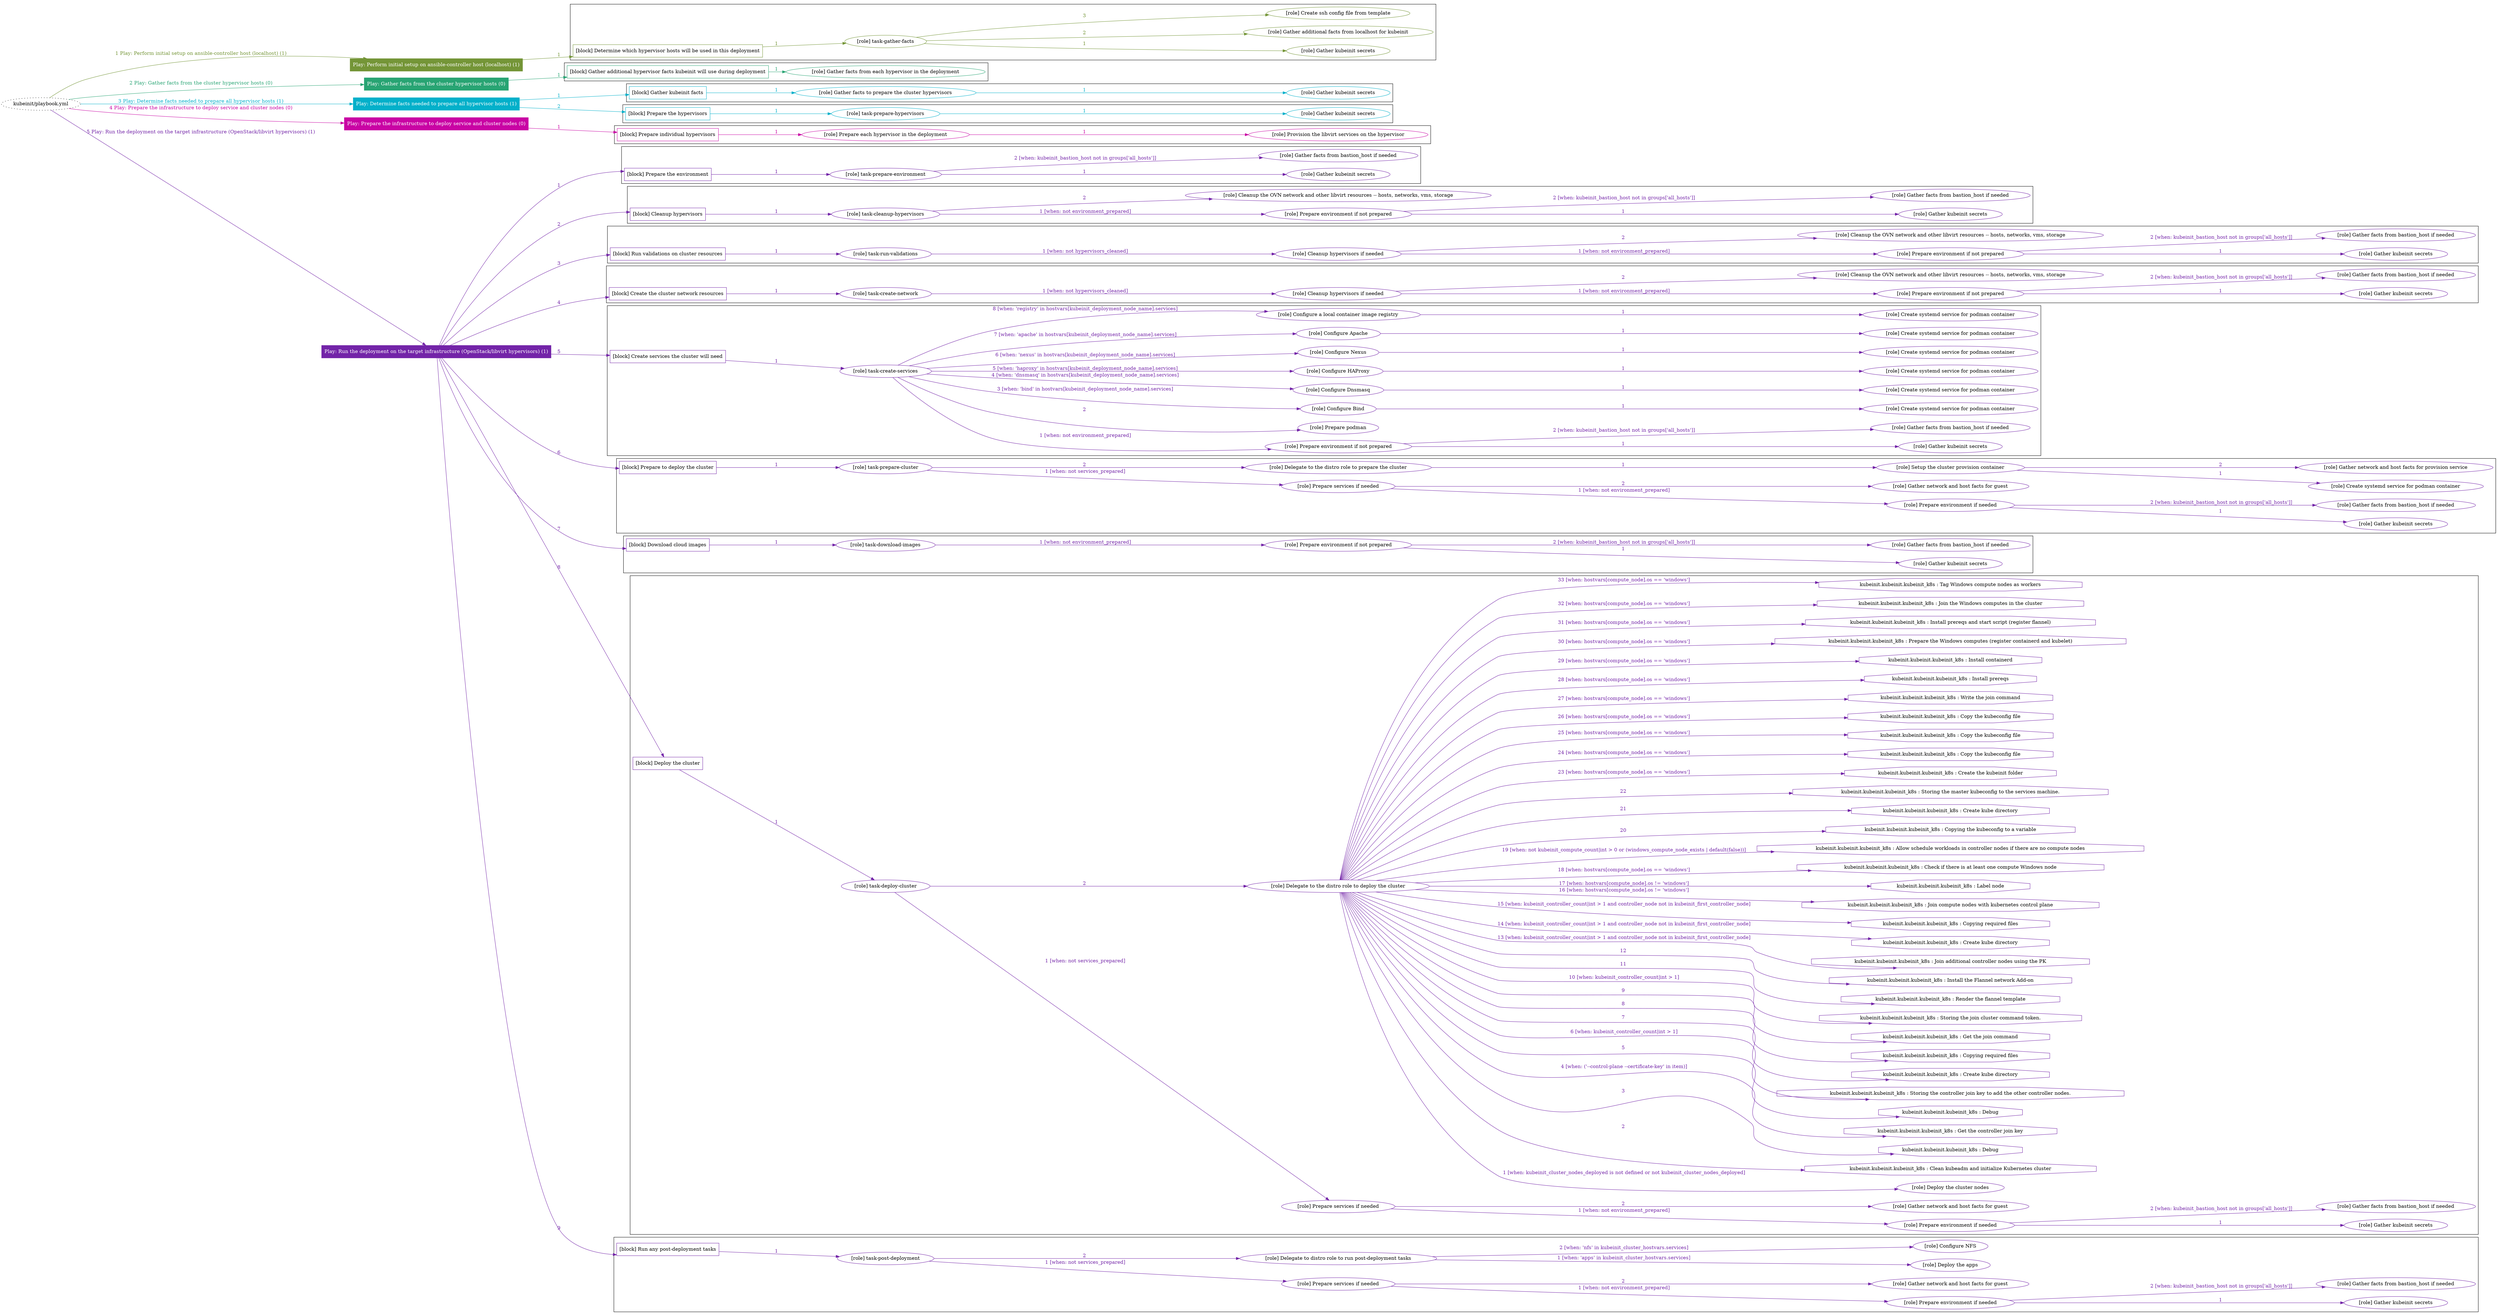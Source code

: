digraph {
	graph [concentrate=true ordering=in rankdir=LR ratio=fill]
	edge [esep=5 sep=10]
	"kubeinit/playbook.yml" [URL="/home/runner/work/kubeinit/kubeinit/kubeinit/playbook.yml" id=playbook_b5ae6a6b style=dotted]
	"kubeinit/playbook.yml" -> play_33199dc4 [label="1 Play: Perform initial setup on ansible-controller host (localhost) (1)" color="#749537" fontcolor="#749537" id=edge_play_33199dc4 labeltooltip="1 Play: Perform initial setup on ansible-controller host (localhost) (1)" tooltip="1 Play: Perform initial setup on ansible-controller host (localhost) (1)"]
	subgraph "Play: Perform initial setup on ansible-controller host (localhost) (1)" {
		play_33199dc4 [label="Play: Perform initial setup on ansible-controller host (localhost) (1)" URL="/home/runner/work/kubeinit/kubeinit/kubeinit/playbook.yml" color="#749537" fontcolor="#ffffff" id=play_33199dc4 shape=box style=filled tooltip=localhost]
		play_33199dc4 -> block_c2a6bbfd [label=1 color="#749537" fontcolor="#749537" id=edge_block_c2a6bbfd labeltooltip=1 tooltip=1]
		subgraph cluster_block_c2a6bbfd {
			block_c2a6bbfd [label="[block] Determine which hypervisor hosts will be used in this deployment" URL="/home/runner/work/kubeinit/kubeinit/kubeinit/playbook.yml" color="#749537" id=block_c2a6bbfd labeltooltip="Determine which hypervisor hosts will be used in this deployment" shape=box tooltip="Determine which hypervisor hosts will be used in this deployment"]
			block_c2a6bbfd -> role_a1fc0264 [label="1 " color="#749537" fontcolor="#749537" id=edge_role_a1fc0264 labeltooltip="1 " tooltip="1 "]
			subgraph "task-gather-facts" {
				role_a1fc0264 [label="[role] task-gather-facts" URL="/home/runner/work/kubeinit/kubeinit/kubeinit/playbook.yml" color="#749537" id=role_a1fc0264 tooltip="task-gather-facts"]
				role_a1fc0264 -> role_e0560841 [label="1 " color="#749537" fontcolor="#749537" id=edge_role_e0560841 labeltooltip="1 " tooltip="1 "]
				subgraph "Gather kubeinit secrets" {
					role_e0560841 [label="[role] Gather kubeinit secrets" URL="/home/runner/.ansible/collections/ansible_collections/kubeinit/kubeinit/roles/kubeinit_prepare/tasks/build_hypervisors_group.yml" color="#749537" id=role_e0560841 tooltip="Gather kubeinit secrets"]
				}
				role_a1fc0264 -> role_d45942b8 [label="2 " color="#749537" fontcolor="#749537" id=edge_role_d45942b8 labeltooltip="2 " tooltip="2 "]
				subgraph "Gather additional facts from localhost for kubeinit" {
					role_d45942b8 [label="[role] Gather additional facts from localhost for kubeinit" URL="/home/runner/.ansible/collections/ansible_collections/kubeinit/kubeinit/roles/kubeinit_prepare/tasks/build_hypervisors_group.yml" color="#749537" id=role_d45942b8 tooltip="Gather additional facts from localhost for kubeinit"]
				}
				role_a1fc0264 -> role_a25843b9 [label="3 " color="#749537" fontcolor="#749537" id=edge_role_a25843b9 labeltooltip="3 " tooltip="3 "]
				subgraph "Create ssh config file from template" {
					role_a25843b9 [label="[role] Create ssh config file from template" URL="/home/runner/.ansible/collections/ansible_collections/kubeinit/kubeinit/roles/kubeinit_prepare/tasks/build_hypervisors_group.yml" color="#749537" id=role_a25843b9 tooltip="Create ssh config file from template"]
				}
			}
		}
	}
	"kubeinit/playbook.yml" -> play_f1c4a046 [label="2 Play: Gather facts from the cluster hypervisor hosts (0)" color="#28a473" fontcolor="#28a473" id=edge_play_f1c4a046 labeltooltip="2 Play: Gather facts from the cluster hypervisor hosts (0)" tooltip="2 Play: Gather facts from the cluster hypervisor hosts (0)"]
	subgraph "Play: Gather facts from the cluster hypervisor hosts (0)" {
		play_f1c4a046 [label="Play: Gather facts from the cluster hypervisor hosts (0)" URL="/home/runner/work/kubeinit/kubeinit/kubeinit/playbook.yml" color="#28a473" fontcolor="#ffffff" id=play_f1c4a046 shape=box style=filled tooltip="Play: Gather facts from the cluster hypervisor hosts (0)"]
		play_f1c4a046 -> block_025be914 [label=1 color="#28a473" fontcolor="#28a473" id=edge_block_025be914 labeltooltip=1 tooltip=1]
		subgraph cluster_block_025be914 {
			block_025be914 [label="[block] Gather additional hypervisor facts kubeinit will use during deployment" URL="/home/runner/work/kubeinit/kubeinit/kubeinit/playbook.yml" color="#28a473" id=block_025be914 labeltooltip="Gather additional hypervisor facts kubeinit will use during deployment" shape=box tooltip="Gather additional hypervisor facts kubeinit will use during deployment"]
			block_025be914 -> role_09199917 [label="1 " color="#28a473" fontcolor="#28a473" id=edge_role_09199917 labeltooltip="1 " tooltip="1 "]
			subgraph "Gather facts from each hypervisor in the deployment" {
				role_09199917 [label="[role] Gather facts from each hypervisor in the deployment" URL="/home/runner/work/kubeinit/kubeinit/kubeinit/playbook.yml" color="#28a473" id=role_09199917 tooltip="Gather facts from each hypervisor in the deployment"]
			}
		}
	}
	"kubeinit/playbook.yml" -> play_1c4ce2b4 [label="3 Play: Determine facts needed to prepare all hypervisor hosts (1)" color="#02b0ca" fontcolor="#02b0ca" id=edge_play_1c4ce2b4 labeltooltip="3 Play: Determine facts needed to prepare all hypervisor hosts (1)" tooltip="3 Play: Determine facts needed to prepare all hypervisor hosts (1)"]
	subgraph "Play: Determine facts needed to prepare all hypervisor hosts (1)" {
		play_1c4ce2b4 [label="Play: Determine facts needed to prepare all hypervisor hosts (1)" URL="/home/runner/work/kubeinit/kubeinit/kubeinit/playbook.yml" color="#02b0ca" fontcolor="#ffffff" id=play_1c4ce2b4 shape=box style=filled tooltip=localhost]
		play_1c4ce2b4 -> block_d213bce9 [label=1 color="#02b0ca" fontcolor="#02b0ca" id=edge_block_d213bce9 labeltooltip=1 tooltip=1]
		subgraph cluster_block_d213bce9 {
			block_d213bce9 [label="[block] Gather kubeinit facts" URL="/home/runner/work/kubeinit/kubeinit/kubeinit/playbook.yml" color="#02b0ca" id=block_d213bce9 labeltooltip="Gather kubeinit facts" shape=box tooltip="Gather kubeinit facts"]
			block_d213bce9 -> role_d761a308 [label="1 " color="#02b0ca" fontcolor="#02b0ca" id=edge_role_d761a308 labeltooltip="1 " tooltip="1 "]
			subgraph "Gather facts to prepare the cluster hypervisors" {
				role_d761a308 [label="[role] Gather facts to prepare the cluster hypervisors" URL="/home/runner/work/kubeinit/kubeinit/kubeinit/playbook.yml" color="#02b0ca" id=role_d761a308 tooltip="Gather facts to prepare the cluster hypervisors"]
				role_d761a308 -> role_357d3e3b [label="1 " color="#02b0ca" fontcolor="#02b0ca" id=edge_role_357d3e3b labeltooltip="1 " tooltip="1 "]
				subgraph "Gather kubeinit secrets" {
					role_357d3e3b [label="[role] Gather kubeinit secrets" URL="/home/runner/.ansible/collections/ansible_collections/kubeinit/kubeinit/roles/kubeinit_prepare/tasks/gather_kubeinit_facts.yml" color="#02b0ca" id=role_357d3e3b tooltip="Gather kubeinit secrets"]
				}
			}
		}
		play_1c4ce2b4 -> block_618a98f9 [label=2 color="#02b0ca" fontcolor="#02b0ca" id=edge_block_618a98f9 labeltooltip=2 tooltip=2]
		subgraph cluster_block_618a98f9 {
			block_618a98f9 [label="[block] Prepare the hypervisors" URL="/home/runner/work/kubeinit/kubeinit/kubeinit/playbook.yml" color="#02b0ca" id=block_618a98f9 labeltooltip="Prepare the hypervisors" shape=box tooltip="Prepare the hypervisors"]
			block_618a98f9 -> role_34ba22b9 [label="1 " color="#02b0ca" fontcolor="#02b0ca" id=edge_role_34ba22b9 labeltooltip="1 " tooltip="1 "]
			subgraph "task-prepare-hypervisors" {
				role_34ba22b9 [label="[role] task-prepare-hypervisors" URL="/home/runner/work/kubeinit/kubeinit/kubeinit/playbook.yml" color="#02b0ca" id=role_34ba22b9 tooltip="task-prepare-hypervisors"]
				role_34ba22b9 -> role_1e5ab7b4 [label="1 " color="#02b0ca" fontcolor="#02b0ca" id=edge_role_1e5ab7b4 labeltooltip="1 " tooltip="1 "]
				subgraph "Gather kubeinit secrets" {
					role_1e5ab7b4 [label="[role] Gather kubeinit secrets" URL="/home/runner/.ansible/collections/ansible_collections/kubeinit/kubeinit/roles/kubeinit_prepare/tasks/gather_kubeinit_facts.yml" color="#02b0ca" id=role_1e5ab7b4 tooltip="Gather kubeinit secrets"]
				}
			}
		}
	}
	"kubeinit/playbook.yml" -> play_2cd73b38 [label="4 Play: Prepare the infrastructure to deploy service and cluster nodes (0)" color="#c903a4" fontcolor="#c903a4" id=edge_play_2cd73b38 labeltooltip="4 Play: Prepare the infrastructure to deploy service and cluster nodes (0)" tooltip="4 Play: Prepare the infrastructure to deploy service and cluster nodes (0)"]
	subgraph "Play: Prepare the infrastructure to deploy service and cluster nodes (0)" {
		play_2cd73b38 [label="Play: Prepare the infrastructure to deploy service and cluster nodes (0)" URL="/home/runner/work/kubeinit/kubeinit/kubeinit/playbook.yml" color="#c903a4" fontcolor="#ffffff" id=play_2cd73b38 shape=box style=filled tooltip="Play: Prepare the infrastructure to deploy service and cluster nodes (0)"]
		play_2cd73b38 -> block_68fbcb59 [label=1 color="#c903a4" fontcolor="#c903a4" id=edge_block_68fbcb59 labeltooltip=1 tooltip=1]
		subgraph cluster_block_68fbcb59 {
			block_68fbcb59 [label="[block] Prepare individual hypervisors" URL="/home/runner/work/kubeinit/kubeinit/kubeinit/playbook.yml" color="#c903a4" id=block_68fbcb59 labeltooltip="Prepare individual hypervisors" shape=box tooltip="Prepare individual hypervisors"]
			block_68fbcb59 -> role_4751055a [label="1 " color="#c903a4" fontcolor="#c903a4" id=edge_role_4751055a labeltooltip="1 " tooltip="1 "]
			subgraph "Prepare each hypervisor in the deployment" {
				role_4751055a [label="[role] Prepare each hypervisor in the deployment" URL="/home/runner/work/kubeinit/kubeinit/kubeinit/playbook.yml" color="#c903a4" id=role_4751055a tooltip="Prepare each hypervisor in the deployment"]
				role_4751055a -> role_a0e8fd11 [label="1 " color="#c903a4" fontcolor="#c903a4" id=edge_role_a0e8fd11 labeltooltip="1 " tooltip="1 "]
				subgraph "Provision the libvirt services on the hypervisor" {
					role_a0e8fd11 [label="[role] Provision the libvirt services on the hypervisor" URL="/home/runner/.ansible/collections/ansible_collections/kubeinit/kubeinit/roles/kubeinit_prepare/tasks/prepare_hypervisor.yml" color="#c903a4" id=role_a0e8fd11 tooltip="Provision the libvirt services on the hypervisor"]
				}
			}
		}
	}
	"kubeinit/playbook.yml" -> play_2f5069d9 [label="5 Play: Run the deployment on the target infrastructure (OpenStack/libvirt hypervisors) (1)" color="#7324a8" fontcolor="#7324a8" id=edge_play_2f5069d9 labeltooltip="5 Play: Run the deployment on the target infrastructure (OpenStack/libvirt hypervisors) (1)" tooltip="5 Play: Run the deployment on the target infrastructure (OpenStack/libvirt hypervisors) (1)"]
	subgraph "Play: Run the deployment on the target infrastructure (OpenStack/libvirt hypervisors) (1)" {
		play_2f5069d9 [label="Play: Run the deployment on the target infrastructure (OpenStack/libvirt hypervisors) (1)" URL="/home/runner/work/kubeinit/kubeinit/kubeinit/playbook.yml" color="#7324a8" fontcolor="#ffffff" id=play_2f5069d9 shape=box style=filled tooltip=localhost]
		play_2f5069d9 -> block_418a4c47 [label=1 color="#7324a8" fontcolor="#7324a8" id=edge_block_418a4c47 labeltooltip=1 tooltip=1]
		subgraph cluster_block_418a4c47 {
			block_418a4c47 [label="[block] Prepare the environment" URL="/home/runner/work/kubeinit/kubeinit/kubeinit/playbook.yml" color="#7324a8" id=block_418a4c47 labeltooltip="Prepare the environment" shape=box tooltip="Prepare the environment"]
			block_418a4c47 -> role_6c0335f1 [label="1 " color="#7324a8" fontcolor="#7324a8" id=edge_role_6c0335f1 labeltooltip="1 " tooltip="1 "]
			subgraph "task-prepare-environment" {
				role_6c0335f1 [label="[role] task-prepare-environment" URL="/home/runner/work/kubeinit/kubeinit/kubeinit/playbook.yml" color="#7324a8" id=role_6c0335f1 tooltip="task-prepare-environment"]
				role_6c0335f1 -> role_7486c82a [label="1 " color="#7324a8" fontcolor="#7324a8" id=edge_role_7486c82a labeltooltip="1 " tooltip="1 "]
				subgraph "Gather kubeinit secrets" {
					role_7486c82a [label="[role] Gather kubeinit secrets" URL="/home/runner/.ansible/collections/ansible_collections/kubeinit/kubeinit/roles/kubeinit_prepare/tasks/gather_kubeinit_facts.yml" color="#7324a8" id=role_7486c82a tooltip="Gather kubeinit secrets"]
				}
				role_6c0335f1 -> role_73198c5d [label="2 [when: kubeinit_bastion_host not in groups['all_hosts']]" color="#7324a8" fontcolor="#7324a8" id=edge_role_73198c5d labeltooltip="2 [when: kubeinit_bastion_host not in groups['all_hosts']]" tooltip="2 [when: kubeinit_bastion_host not in groups['all_hosts']]"]
				subgraph "Gather facts from bastion_host if needed" {
					role_73198c5d [label="[role] Gather facts from bastion_host if needed" URL="/home/runner/.ansible/collections/ansible_collections/kubeinit/kubeinit/roles/kubeinit_prepare/tasks/main.yml" color="#7324a8" id=role_73198c5d tooltip="Gather facts from bastion_host if needed"]
				}
			}
		}
		play_2f5069d9 -> block_d0732630 [label=2 color="#7324a8" fontcolor="#7324a8" id=edge_block_d0732630 labeltooltip=2 tooltip=2]
		subgraph cluster_block_d0732630 {
			block_d0732630 [label="[block] Cleanup hypervisors" URL="/home/runner/work/kubeinit/kubeinit/kubeinit/playbook.yml" color="#7324a8" id=block_d0732630 labeltooltip="Cleanup hypervisors" shape=box tooltip="Cleanup hypervisors"]
			block_d0732630 -> role_9d868fd1 [label="1 " color="#7324a8" fontcolor="#7324a8" id=edge_role_9d868fd1 labeltooltip="1 " tooltip="1 "]
			subgraph "task-cleanup-hypervisors" {
				role_9d868fd1 [label="[role] task-cleanup-hypervisors" URL="/home/runner/work/kubeinit/kubeinit/kubeinit/playbook.yml" color="#7324a8" id=role_9d868fd1 tooltip="task-cleanup-hypervisors"]
				role_9d868fd1 -> role_6b94e3d2 [label="1 [when: not environment_prepared]" color="#7324a8" fontcolor="#7324a8" id=edge_role_6b94e3d2 labeltooltip="1 [when: not environment_prepared]" tooltip="1 [when: not environment_prepared]"]
				subgraph "Prepare environment if not prepared" {
					role_6b94e3d2 [label="[role] Prepare environment if not prepared" URL="/home/runner/.ansible/collections/ansible_collections/kubeinit/kubeinit/roles/kubeinit_libvirt/tasks/cleanup_hypervisors.yml" color="#7324a8" id=role_6b94e3d2 tooltip="Prepare environment if not prepared"]
					role_6b94e3d2 -> role_cc1fcff8 [label="1 " color="#7324a8" fontcolor="#7324a8" id=edge_role_cc1fcff8 labeltooltip="1 " tooltip="1 "]
					subgraph "Gather kubeinit secrets" {
						role_cc1fcff8 [label="[role] Gather kubeinit secrets" URL="/home/runner/.ansible/collections/ansible_collections/kubeinit/kubeinit/roles/kubeinit_prepare/tasks/gather_kubeinit_facts.yml" color="#7324a8" id=role_cc1fcff8 tooltip="Gather kubeinit secrets"]
					}
					role_6b94e3d2 -> role_1128d28f [label="2 [when: kubeinit_bastion_host not in groups['all_hosts']]" color="#7324a8" fontcolor="#7324a8" id=edge_role_1128d28f labeltooltip="2 [when: kubeinit_bastion_host not in groups['all_hosts']]" tooltip="2 [when: kubeinit_bastion_host not in groups['all_hosts']]"]
					subgraph "Gather facts from bastion_host if needed" {
						role_1128d28f [label="[role] Gather facts from bastion_host if needed" URL="/home/runner/.ansible/collections/ansible_collections/kubeinit/kubeinit/roles/kubeinit_prepare/tasks/main.yml" color="#7324a8" id=role_1128d28f tooltip="Gather facts from bastion_host if needed"]
					}
				}
				role_9d868fd1 -> role_d095b71a [label="2 " color="#7324a8" fontcolor="#7324a8" id=edge_role_d095b71a labeltooltip="2 " tooltip="2 "]
				subgraph "Cleanup the OVN network and other libvirt resources -- hosts, networks, vms, storage" {
					role_d095b71a [label="[role] Cleanup the OVN network and other libvirt resources -- hosts, networks, vms, storage" URL="/home/runner/.ansible/collections/ansible_collections/kubeinit/kubeinit/roles/kubeinit_libvirt/tasks/cleanup_hypervisors.yml" color="#7324a8" id=role_d095b71a tooltip="Cleanup the OVN network and other libvirt resources -- hosts, networks, vms, storage"]
				}
			}
		}
		play_2f5069d9 -> block_b26174e0 [label=3 color="#7324a8" fontcolor="#7324a8" id=edge_block_b26174e0 labeltooltip=3 tooltip=3]
		subgraph cluster_block_b26174e0 {
			block_b26174e0 [label="[block] Run validations on cluster resources" URL="/home/runner/work/kubeinit/kubeinit/kubeinit/playbook.yml" color="#7324a8" id=block_b26174e0 labeltooltip="Run validations on cluster resources" shape=box tooltip="Run validations on cluster resources"]
			block_b26174e0 -> role_6661db86 [label="1 " color="#7324a8" fontcolor="#7324a8" id=edge_role_6661db86 labeltooltip="1 " tooltip="1 "]
			subgraph "task-run-validations" {
				role_6661db86 [label="[role] task-run-validations" URL="/home/runner/work/kubeinit/kubeinit/kubeinit/playbook.yml" color="#7324a8" id=role_6661db86 tooltip="task-run-validations"]
				role_6661db86 -> role_19615fb6 [label="1 [when: not hypervisors_cleaned]" color="#7324a8" fontcolor="#7324a8" id=edge_role_19615fb6 labeltooltip="1 [when: not hypervisors_cleaned]" tooltip="1 [when: not hypervisors_cleaned]"]
				subgraph "Cleanup hypervisors if needed" {
					role_19615fb6 [label="[role] Cleanup hypervisors if needed" URL="/home/runner/.ansible/collections/ansible_collections/kubeinit/kubeinit/roles/kubeinit_validations/tasks/main.yml" color="#7324a8" id=role_19615fb6 tooltip="Cleanup hypervisors if needed"]
					role_19615fb6 -> role_5699c748 [label="1 [when: not environment_prepared]" color="#7324a8" fontcolor="#7324a8" id=edge_role_5699c748 labeltooltip="1 [when: not environment_prepared]" tooltip="1 [when: not environment_prepared]"]
					subgraph "Prepare environment if not prepared" {
						role_5699c748 [label="[role] Prepare environment if not prepared" URL="/home/runner/.ansible/collections/ansible_collections/kubeinit/kubeinit/roles/kubeinit_libvirt/tasks/cleanup_hypervisors.yml" color="#7324a8" id=role_5699c748 tooltip="Prepare environment if not prepared"]
						role_5699c748 -> role_f5e18427 [label="1 " color="#7324a8" fontcolor="#7324a8" id=edge_role_f5e18427 labeltooltip="1 " tooltip="1 "]
						subgraph "Gather kubeinit secrets" {
							role_f5e18427 [label="[role] Gather kubeinit secrets" URL="/home/runner/.ansible/collections/ansible_collections/kubeinit/kubeinit/roles/kubeinit_prepare/tasks/gather_kubeinit_facts.yml" color="#7324a8" id=role_f5e18427 tooltip="Gather kubeinit secrets"]
						}
						role_5699c748 -> role_8b687aeb [label="2 [when: kubeinit_bastion_host not in groups['all_hosts']]" color="#7324a8" fontcolor="#7324a8" id=edge_role_8b687aeb labeltooltip="2 [when: kubeinit_bastion_host not in groups['all_hosts']]" tooltip="2 [when: kubeinit_bastion_host not in groups['all_hosts']]"]
						subgraph "Gather facts from bastion_host if needed" {
							role_8b687aeb [label="[role] Gather facts from bastion_host if needed" URL="/home/runner/.ansible/collections/ansible_collections/kubeinit/kubeinit/roles/kubeinit_prepare/tasks/main.yml" color="#7324a8" id=role_8b687aeb tooltip="Gather facts from bastion_host if needed"]
						}
					}
					role_19615fb6 -> role_36514492 [label="2 " color="#7324a8" fontcolor="#7324a8" id=edge_role_36514492 labeltooltip="2 " tooltip="2 "]
					subgraph "Cleanup the OVN network and other libvirt resources -- hosts, networks, vms, storage" {
						role_36514492 [label="[role] Cleanup the OVN network and other libvirt resources -- hosts, networks, vms, storage" URL="/home/runner/.ansible/collections/ansible_collections/kubeinit/kubeinit/roles/kubeinit_libvirt/tasks/cleanup_hypervisors.yml" color="#7324a8" id=role_36514492 tooltip="Cleanup the OVN network and other libvirt resources -- hosts, networks, vms, storage"]
					}
				}
			}
		}
		play_2f5069d9 -> block_7143c32e [label=4 color="#7324a8" fontcolor="#7324a8" id=edge_block_7143c32e labeltooltip=4 tooltip=4]
		subgraph cluster_block_7143c32e {
			block_7143c32e [label="[block] Create the cluster network resources" URL="/home/runner/work/kubeinit/kubeinit/kubeinit/playbook.yml" color="#7324a8" id=block_7143c32e labeltooltip="Create the cluster network resources" shape=box tooltip="Create the cluster network resources"]
			block_7143c32e -> role_3817b2ae [label="1 " color="#7324a8" fontcolor="#7324a8" id=edge_role_3817b2ae labeltooltip="1 " tooltip="1 "]
			subgraph "task-create-network" {
				role_3817b2ae [label="[role] task-create-network" URL="/home/runner/work/kubeinit/kubeinit/kubeinit/playbook.yml" color="#7324a8" id=role_3817b2ae tooltip="task-create-network"]
				role_3817b2ae -> role_557a9328 [label="1 [when: not hypervisors_cleaned]" color="#7324a8" fontcolor="#7324a8" id=edge_role_557a9328 labeltooltip="1 [when: not hypervisors_cleaned]" tooltip="1 [when: not hypervisors_cleaned]"]
				subgraph "Cleanup hypervisors if needed" {
					role_557a9328 [label="[role] Cleanup hypervisors if needed" URL="/home/runner/.ansible/collections/ansible_collections/kubeinit/kubeinit/roles/kubeinit_libvirt/tasks/create_network.yml" color="#7324a8" id=role_557a9328 tooltip="Cleanup hypervisors if needed"]
					role_557a9328 -> role_8abe7f95 [label="1 [when: not environment_prepared]" color="#7324a8" fontcolor="#7324a8" id=edge_role_8abe7f95 labeltooltip="1 [when: not environment_prepared]" tooltip="1 [when: not environment_prepared]"]
					subgraph "Prepare environment if not prepared" {
						role_8abe7f95 [label="[role] Prepare environment if not prepared" URL="/home/runner/.ansible/collections/ansible_collections/kubeinit/kubeinit/roles/kubeinit_libvirt/tasks/cleanup_hypervisors.yml" color="#7324a8" id=role_8abe7f95 tooltip="Prepare environment if not prepared"]
						role_8abe7f95 -> role_3108df39 [label="1 " color="#7324a8" fontcolor="#7324a8" id=edge_role_3108df39 labeltooltip="1 " tooltip="1 "]
						subgraph "Gather kubeinit secrets" {
							role_3108df39 [label="[role] Gather kubeinit secrets" URL="/home/runner/.ansible/collections/ansible_collections/kubeinit/kubeinit/roles/kubeinit_prepare/tasks/gather_kubeinit_facts.yml" color="#7324a8" id=role_3108df39 tooltip="Gather kubeinit secrets"]
						}
						role_8abe7f95 -> role_e5906681 [label="2 [when: kubeinit_bastion_host not in groups['all_hosts']]" color="#7324a8" fontcolor="#7324a8" id=edge_role_e5906681 labeltooltip="2 [when: kubeinit_bastion_host not in groups['all_hosts']]" tooltip="2 [when: kubeinit_bastion_host not in groups['all_hosts']]"]
						subgraph "Gather facts from bastion_host if needed" {
							role_e5906681 [label="[role] Gather facts from bastion_host if needed" URL="/home/runner/.ansible/collections/ansible_collections/kubeinit/kubeinit/roles/kubeinit_prepare/tasks/main.yml" color="#7324a8" id=role_e5906681 tooltip="Gather facts from bastion_host if needed"]
						}
					}
					role_557a9328 -> role_d90596b9 [label="2 " color="#7324a8" fontcolor="#7324a8" id=edge_role_d90596b9 labeltooltip="2 " tooltip="2 "]
					subgraph "Cleanup the OVN network and other libvirt resources -- hosts, networks, vms, storage" {
						role_d90596b9 [label="[role] Cleanup the OVN network and other libvirt resources -- hosts, networks, vms, storage" URL="/home/runner/.ansible/collections/ansible_collections/kubeinit/kubeinit/roles/kubeinit_libvirt/tasks/cleanup_hypervisors.yml" color="#7324a8" id=role_d90596b9 tooltip="Cleanup the OVN network and other libvirt resources -- hosts, networks, vms, storage"]
					}
				}
			}
		}
		play_2f5069d9 -> block_e854991f [label=5 color="#7324a8" fontcolor="#7324a8" id=edge_block_e854991f labeltooltip=5 tooltip=5]
		subgraph cluster_block_e854991f {
			block_e854991f [label="[block] Create services the cluster will need" URL="/home/runner/work/kubeinit/kubeinit/kubeinit/playbook.yml" color="#7324a8" id=block_e854991f labeltooltip="Create services the cluster will need" shape=box tooltip="Create services the cluster will need"]
			block_e854991f -> role_f47517f7 [label="1 " color="#7324a8" fontcolor="#7324a8" id=edge_role_f47517f7 labeltooltip="1 " tooltip="1 "]
			subgraph "task-create-services" {
				role_f47517f7 [label="[role] task-create-services" URL="/home/runner/work/kubeinit/kubeinit/kubeinit/playbook.yml" color="#7324a8" id=role_f47517f7 tooltip="task-create-services"]
				role_f47517f7 -> role_6c426558 [label="1 [when: not environment_prepared]" color="#7324a8" fontcolor="#7324a8" id=edge_role_6c426558 labeltooltip="1 [when: not environment_prepared]" tooltip="1 [when: not environment_prepared]"]
				subgraph "Prepare environment if not prepared" {
					role_6c426558 [label="[role] Prepare environment if not prepared" URL="/home/runner/.ansible/collections/ansible_collections/kubeinit/kubeinit/roles/kubeinit_services/tasks/main.yml" color="#7324a8" id=role_6c426558 tooltip="Prepare environment if not prepared"]
					role_6c426558 -> role_063f30f6 [label="1 " color="#7324a8" fontcolor="#7324a8" id=edge_role_063f30f6 labeltooltip="1 " tooltip="1 "]
					subgraph "Gather kubeinit secrets" {
						role_063f30f6 [label="[role] Gather kubeinit secrets" URL="/home/runner/.ansible/collections/ansible_collections/kubeinit/kubeinit/roles/kubeinit_prepare/tasks/gather_kubeinit_facts.yml" color="#7324a8" id=role_063f30f6 tooltip="Gather kubeinit secrets"]
					}
					role_6c426558 -> role_3157c1c6 [label="2 [when: kubeinit_bastion_host not in groups['all_hosts']]" color="#7324a8" fontcolor="#7324a8" id=edge_role_3157c1c6 labeltooltip="2 [when: kubeinit_bastion_host not in groups['all_hosts']]" tooltip="2 [when: kubeinit_bastion_host not in groups['all_hosts']]"]
					subgraph "Gather facts from bastion_host if needed" {
						role_3157c1c6 [label="[role] Gather facts from bastion_host if needed" URL="/home/runner/.ansible/collections/ansible_collections/kubeinit/kubeinit/roles/kubeinit_prepare/tasks/main.yml" color="#7324a8" id=role_3157c1c6 tooltip="Gather facts from bastion_host if needed"]
					}
				}
				role_f47517f7 -> role_dc920c71 [label="2 " color="#7324a8" fontcolor="#7324a8" id=edge_role_dc920c71 labeltooltip="2 " tooltip="2 "]
				subgraph "Prepare podman" {
					role_dc920c71 [label="[role] Prepare podman" URL="/home/runner/.ansible/collections/ansible_collections/kubeinit/kubeinit/roles/kubeinit_services/tasks/00_create_service_pod.yml" color="#7324a8" id=role_dc920c71 tooltip="Prepare podman"]
				}
				role_f47517f7 -> role_679e8daf [label="3 [when: 'bind' in hostvars[kubeinit_deployment_node_name].services]" color="#7324a8" fontcolor="#7324a8" id=edge_role_679e8daf labeltooltip="3 [when: 'bind' in hostvars[kubeinit_deployment_node_name].services]" tooltip="3 [when: 'bind' in hostvars[kubeinit_deployment_node_name].services]"]
				subgraph "Configure Bind" {
					role_679e8daf [label="[role] Configure Bind" URL="/home/runner/.ansible/collections/ansible_collections/kubeinit/kubeinit/roles/kubeinit_services/tasks/start_services_containers.yml" color="#7324a8" id=role_679e8daf tooltip="Configure Bind"]
					role_679e8daf -> role_ceeaf5af [label="1 " color="#7324a8" fontcolor="#7324a8" id=edge_role_ceeaf5af labeltooltip="1 " tooltip="1 "]
					subgraph "Create systemd service for podman container" {
						role_ceeaf5af [label="[role] Create systemd service for podman container" URL="/home/runner/.ansible/collections/ansible_collections/kubeinit/kubeinit/roles/kubeinit_bind/tasks/main.yml" color="#7324a8" id=role_ceeaf5af tooltip="Create systemd service for podman container"]
					}
				}
				role_f47517f7 -> role_6ebe3c1e [label="4 [when: 'dnsmasq' in hostvars[kubeinit_deployment_node_name].services]" color="#7324a8" fontcolor="#7324a8" id=edge_role_6ebe3c1e labeltooltip="4 [when: 'dnsmasq' in hostvars[kubeinit_deployment_node_name].services]" tooltip="4 [when: 'dnsmasq' in hostvars[kubeinit_deployment_node_name].services]"]
				subgraph "Configure Dnsmasq" {
					role_6ebe3c1e [label="[role] Configure Dnsmasq" URL="/home/runner/.ansible/collections/ansible_collections/kubeinit/kubeinit/roles/kubeinit_services/tasks/start_services_containers.yml" color="#7324a8" id=role_6ebe3c1e tooltip="Configure Dnsmasq"]
					role_6ebe3c1e -> role_d0cb3408 [label="1 " color="#7324a8" fontcolor="#7324a8" id=edge_role_d0cb3408 labeltooltip="1 " tooltip="1 "]
					subgraph "Create systemd service for podman container" {
						role_d0cb3408 [label="[role] Create systemd service for podman container" URL="/home/runner/.ansible/collections/ansible_collections/kubeinit/kubeinit/roles/kubeinit_dnsmasq/tasks/main.yml" color="#7324a8" id=role_d0cb3408 tooltip="Create systemd service for podman container"]
					}
				}
				role_f47517f7 -> role_bb5c8df8 [label="5 [when: 'haproxy' in hostvars[kubeinit_deployment_node_name].services]" color="#7324a8" fontcolor="#7324a8" id=edge_role_bb5c8df8 labeltooltip="5 [when: 'haproxy' in hostvars[kubeinit_deployment_node_name].services]" tooltip="5 [when: 'haproxy' in hostvars[kubeinit_deployment_node_name].services]"]
				subgraph "Configure HAProxy" {
					role_bb5c8df8 [label="[role] Configure HAProxy" URL="/home/runner/.ansible/collections/ansible_collections/kubeinit/kubeinit/roles/kubeinit_services/tasks/start_services_containers.yml" color="#7324a8" id=role_bb5c8df8 tooltip="Configure HAProxy"]
					role_bb5c8df8 -> role_3c3636ef [label="1 " color="#7324a8" fontcolor="#7324a8" id=edge_role_3c3636ef labeltooltip="1 " tooltip="1 "]
					subgraph "Create systemd service for podman container" {
						role_3c3636ef [label="[role] Create systemd service for podman container" URL="/home/runner/.ansible/collections/ansible_collections/kubeinit/kubeinit/roles/kubeinit_haproxy/tasks/main.yml" color="#7324a8" id=role_3c3636ef tooltip="Create systemd service for podman container"]
					}
				}
				role_f47517f7 -> role_1e32b924 [label="6 [when: 'nexus' in hostvars[kubeinit_deployment_node_name].services]" color="#7324a8" fontcolor="#7324a8" id=edge_role_1e32b924 labeltooltip="6 [when: 'nexus' in hostvars[kubeinit_deployment_node_name].services]" tooltip="6 [when: 'nexus' in hostvars[kubeinit_deployment_node_name].services]"]
				subgraph "Configure Nexus" {
					role_1e32b924 [label="[role] Configure Nexus" URL="/home/runner/.ansible/collections/ansible_collections/kubeinit/kubeinit/roles/kubeinit_services/tasks/start_services_containers.yml" color="#7324a8" id=role_1e32b924 tooltip="Configure Nexus"]
					role_1e32b924 -> role_6f75c585 [label="1 " color="#7324a8" fontcolor="#7324a8" id=edge_role_6f75c585 labeltooltip="1 " tooltip="1 "]
					subgraph "Create systemd service for podman container" {
						role_6f75c585 [label="[role] Create systemd service for podman container" URL="/home/runner/.ansible/collections/ansible_collections/kubeinit/kubeinit/roles/kubeinit_nexus/tasks/main.yml" color="#7324a8" id=role_6f75c585 tooltip="Create systemd service for podman container"]
					}
				}
				role_f47517f7 -> role_33d303f7 [label="7 [when: 'apache' in hostvars[kubeinit_deployment_node_name].services]" color="#7324a8" fontcolor="#7324a8" id=edge_role_33d303f7 labeltooltip="7 [when: 'apache' in hostvars[kubeinit_deployment_node_name].services]" tooltip="7 [when: 'apache' in hostvars[kubeinit_deployment_node_name].services]"]
				subgraph "Configure Apache" {
					role_33d303f7 [label="[role] Configure Apache" URL="/home/runner/.ansible/collections/ansible_collections/kubeinit/kubeinit/roles/kubeinit_services/tasks/start_services_containers.yml" color="#7324a8" id=role_33d303f7 tooltip="Configure Apache"]
					role_33d303f7 -> role_b4221930 [label="1 " color="#7324a8" fontcolor="#7324a8" id=edge_role_b4221930 labeltooltip="1 " tooltip="1 "]
					subgraph "Create systemd service for podman container" {
						role_b4221930 [label="[role] Create systemd service for podman container" URL="/home/runner/.ansible/collections/ansible_collections/kubeinit/kubeinit/roles/kubeinit_apache/tasks/main.yml" color="#7324a8" id=role_b4221930 tooltip="Create systemd service for podman container"]
					}
				}
				role_f47517f7 -> role_db17610d [label="8 [when: 'registry' in hostvars[kubeinit_deployment_node_name].services]" color="#7324a8" fontcolor="#7324a8" id=edge_role_db17610d labeltooltip="8 [when: 'registry' in hostvars[kubeinit_deployment_node_name].services]" tooltip="8 [when: 'registry' in hostvars[kubeinit_deployment_node_name].services]"]
				subgraph "Configure a local container image registry" {
					role_db17610d [label="[role] Configure a local container image registry" URL="/home/runner/.ansible/collections/ansible_collections/kubeinit/kubeinit/roles/kubeinit_services/tasks/start_services_containers.yml" color="#7324a8" id=role_db17610d tooltip="Configure a local container image registry"]
					role_db17610d -> role_a3283ee4 [label="1 " color="#7324a8" fontcolor="#7324a8" id=edge_role_a3283ee4 labeltooltip="1 " tooltip="1 "]
					subgraph "Create systemd service for podman container" {
						role_a3283ee4 [label="[role] Create systemd service for podman container" URL="/home/runner/.ansible/collections/ansible_collections/kubeinit/kubeinit/roles/kubeinit_registry/tasks/main.yml" color="#7324a8" id=role_a3283ee4 tooltip="Create systemd service for podman container"]
					}
				}
			}
		}
		play_2f5069d9 -> block_3fd4ef15 [label=6 color="#7324a8" fontcolor="#7324a8" id=edge_block_3fd4ef15 labeltooltip=6 tooltip=6]
		subgraph cluster_block_3fd4ef15 {
			block_3fd4ef15 [label="[block] Prepare to deploy the cluster" URL="/home/runner/work/kubeinit/kubeinit/kubeinit/playbook.yml" color="#7324a8" id=block_3fd4ef15 labeltooltip="Prepare to deploy the cluster" shape=box tooltip="Prepare to deploy the cluster"]
			block_3fd4ef15 -> role_70616dd7 [label="1 " color="#7324a8" fontcolor="#7324a8" id=edge_role_70616dd7 labeltooltip="1 " tooltip="1 "]
			subgraph "task-prepare-cluster" {
				role_70616dd7 [label="[role] task-prepare-cluster" URL="/home/runner/work/kubeinit/kubeinit/kubeinit/playbook.yml" color="#7324a8" id=role_70616dd7 tooltip="task-prepare-cluster"]
				role_70616dd7 -> role_37abe917 [label="1 [when: not services_prepared]" color="#7324a8" fontcolor="#7324a8" id=edge_role_37abe917 labeltooltip="1 [when: not services_prepared]" tooltip="1 [when: not services_prepared]"]
				subgraph "Prepare services if needed" {
					role_37abe917 [label="[role] Prepare services if needed" URL="/home/runner/.ansible/collections/ansible_collections/kubeinit/kubeinit/roles/kubeinit_prepare/tasks/prepare_cluster.yml" color="#7324a8" id=role_37abe917 tooltip="Prepare services if needed"]
					role_37abe917 -> role_687a4b1c [label="1 [when: not environment_prepared]" color="#7324a8" fontcolor="#7324a8" id=edge_role_687a4b1c labeltooltip="1 [when: not environment_prepared]" tooltip="1 [when: not environment_prepared]"]
					subgraph "Prepare environment if needed" {
						role_687a4b1c [label="[role] Prepare environment if needed" URL="/home/runner/.ansible/collections/ansible_collections/kubeinit/kubeinit/roles/kubeinit_services/tasks/prepare_services.yml" color="#7324a8" id=role_687a4b1c tooltip="Prepare environment if needed"]
						role_687a4b1c -> role_8e7c9342 [label="1 " color="#7324a8" fontcolor="#7324a8" id=edge_role_8e7c9342 labeltooltip="1 " tooltip="1 "]
						subgraph "Gather kubeinit secrets" {
							role_8e7c9342 [label="[role] Gather kubeinit secrets" URL="/home/runner/.ansible/collections/ansible_collections/kubeinit/kubeinit/roles/kubeinit_prepare/tasks/gather_kubeinit_facts.yml" color="#7324a8" id=role_8e7c9342 tooltip="Gather kubeinit secrets"]
						}
						role_687a4b1c -> role_0184309a [label="2 [when: kubeinit_bastion_host not in groups['all_hosts']]" color="#7324a8" fontcolor="#7324a8" id=edge_role_0184309a labeltooltip="2 [when: kubeinit_bastion_host not in groups['all_hosts']]" tooltip="2 [when: kubeinit_bastion_host not in groups['all_hosts']]"]
						subgraph "Gather facts from bastion_host if needed" {
							role_0184309a [label="[role] Gather facts from bastion_host if needed" URL="/home/runner/.ansible/collections/ansible_collections/kubeinit/kubeinit/roles/kubeinit_prepare/tasks/main.yml" color="#7324a8" id=role_0184309a tooltip="Gather facts from bastion_host if needed"]
						}
					}
					role_37abe917 -> role_13e8ae89 [label="2 " color="#7324a8" fontcolor="#7324a8" id=edge_role_13e8ae89 labeltooltip="2 " tooltip="2 "]
					subgraph "Gather network and host facts for guest" {
						role_13e8ae89 [label="[role] Gather network and host facts for guest" URL="/home/runner/.ansible/collections/ansible_collections/kubeinit/kubeinit/roles/kubeinit_services/tasks/prepare_services.yml" color="#7324a8" id=role_13e8ae89 tooltip="Gather network and host facts for guest"]
					}
				}
				role_70616dd7 -> role_45be8ce2 [label="2 " color="#7324a8" fontcolor="#7324a8" id=edge_role_45be8ce2 labeltooltip="2 " tooltip="2 "]
				subgraph "Delegate to the distro role to prepare the cluster" {
					role_45be8ce2 [label="[role] Delegate to the distro role to prepare the cluster" URL="/home/runner/.ansible/collections/ansible_collections/kubeinit/kubeinit/roles/kubeinit_prepare/tasks/prepare_cluster.yml" color="#7324a8" id=role_45be8ce2 tooltip="Delegate to the distro role to prepare the cluster"]
					role_45be8ce2 -> role_1dc9e1c3 [label="1 " color="#7324a8" fontcolor="#7324a8" id=edge_role_1dc9e1c3 labeltooltip="1 " tooltip="1 "]
					subgraph "Setup the cluster provision container" {
						role_1dc9e1c3 [label="[role] Setup the cluster provision container" URL="/home/runner/.ansible/collections/ansible_collections/kubeinit/kubeinit/roles/kubeinit_k8s/tasks/prepare_cluster.yml" color="#7324a8" id=role_1dc9e1c3 tooltip="Setup the cluster provision container"]
						role_1dc9e1c3 -> role_08c08d24 [label="1 " color="#7324a8" fontcolor="#7324a8" id=edge_role_08c08d24 labeltooltip="1 " tooltip="1 "]
						subgraph "Create systemd service for podman container" {
							role_08c08d24 [label="[role] Create systemd service for podman container" URL="/home/runner/.ansible/collections/ansible_collections/kubeinit/kubeinit/roles/kubeinit_services/tasks/create_provision_container.yml" color="#7324a8" id=role_08c08d24 tooltip="Create systemd service for podman container"]
						}
						role_1dc9e1c3 -> role_b11da73a [label="2 " color="#7324a8" fontcolor="#7324a8" id=edge_role_b11da73a labeltooltip="2 " tooltip="2 "]
						subgraph "Gather network and host facts for provision service" {
							role_b11da73a [label="[role] Gather network and host facts for provision service" URL="/home/runner/.ansible/collections/ansible_collections/kubeinit/kubeinit/roles/kubeinit_services/tasks/create_provision_container.yml" color="#7324a8" id=role_b11da73a tooltip="Gather network and host facts for provision service"]
						}
					}
				}
			}
		}
		play_2f5069d9 -> block_93dd534b [label=7 color="#7324a8" fontcolor="#7324a8" id=edge_block_93dd534b labeltooltip=7 tooltip=7]
		subgraph cluster_block_93dd534b {
			block_93dd534b [label="[block] Download cloud images" URL="/home/runner/work/kubeinit/kubeinit/kubeinit/playbook.yml" color="#7324a8" id=block_93dd534b labeltooltip="Download cloud images" shape=box tooltip="Download cloud images"]
			block_93dd534b -> role_5d85b13e [label="1 " color="#7324a8" fontcolor="#7324a8" id=edge_role_5d85b13e labeltooltip="1 " tooltip="1 "]
			subgraph "task-download-images" {
				role_5d85b13e [label="[role] task-download-images" URL="/home/runner/work/kubeinit/kubeinit/kubeinit/playbook.yml" color="#7324a8" id=role_5d85b13e tooltip="task-download-images"]
				role_5d85b13e -> role_aa87154c [label="1 [when: not environment_prepared]" color="#7324a8" fontcolor="#7324a8" id=edge_role_aa87154c labeltooltip="1 [when: not environment_prepared]" tooltip="1 [when: not environment_prepared]"]
				subgraph "Prepare environment if not prepared" {
					role_aa87154c [label="[role] Prepare environment if not prepared" URL="/home/runner/.ansible/collections/ansible_collections/kubeinit/kubeinit/roles/kubeinit_libvirt/tasks/download_cloud_images.yml" color="#7324a8" id=role_aa87154c tooltip="Prepare environment if not prepared"]
					role_aa87154c -> role_dffe40a4 [label="1 " color="#7324a8" fontcolor="#7324a8" id=edge_role_dffe40a4 labeltooltip="1 " tooltip="1 "]
					subgraph "Gather kubeinit secrets" {
						role_dffe40a4 [label="[role] Gather kubeinit secrets" URL="/home/runner/.ansible/collections/ansible_collections/kubeinit/kubeinit/roles/kubeinit_prepare/tasks/gather_kubeinit_facts.yml" color="#7324a8" id=role_dffe40a4 tooltip="Gather kubeinit secrets"]
					}
					role_aa87154c -> role_7935d503 [label="2 [when: kubeinit_bastion_host not in groups['all_hosts']]" color="#7324a8" fontcolor="#7324a8" id=edge_role_7935d503 labeltooltip="2 [when: kubeinit_bastion_host not in groups['all_hosts']]" tooltip="2 [when: kubeinit_bastion_host not in groups['all_hosts']]"]
					subgraph "Gather facts from bastion_host if needed" {
						role_7935d503 [label="[role] Gather facts from bastion_host if needed" URL="/home/runner/.ansible/collections/ansible_collections/kubeinit/kubeinit/roles/kubeinit_prepare/tasks/main.yml" color="#7324a8" id=role_7935d503 tooltip="Gather facts from bastion_host if needed"]
					}
				}
			}
		}
		play_2f5069d9 -> block_f59efe37 [label=8 color="#7324a8" fontcolor="#7324a8" id=edge_block_f59efe37 labeltooltip=8 tooltip=8]
		subgraph cluster_block_f59efe37 {
			block_f59efe37 [label="[block] Deploy the cluster" URL="/home/runner/work/kubeinit/kubeinit/kubeinit/playbook.yml" color="#7324a8" id=block_f59efe37 labeltooltip="Deploy the cluster" shape=box tooltip="Deploy the cluster"]
			block_f59efe37 -> role_f3334be6 [label="1 " color="#7324a8" fontcolor="#7324a8" id=edge_role_f3334be6 labeltooltip="1 " tooltip="1 "]
			subgraph "task-deploy-cluster" {
				role_f3334be6 [label="[role] task-deploy-cluster" URL="/home/runner/work/kubeinit/kubeinit/kubeinit/playbook.yml" color="#7324a8" id=role_f3334be6 tooltip="task-deploy-cluster"]
				role_f3334be6 -> role_c72caa31 [label="1 [when: not services_prepared]" color="#7324a8" fontcolor="#7324a8" id=edge_role_c72caa31 labeltooltip="1 [when: not services_prepared]" tooltip="1 [when: not services_prepared]"]
				subgraph "Prepare services if needed" {
					role_c72caa31 [label="[role] Prepare services if needed" URL="/home/runner/.ansible/collections/ansible_collections/kubeinit/kubeinit/roles/kubeinit_prepare/tasks/deploy_cluster.yml" color="#7324a8" id=role_c72caa31 tooltip="Prepare services if needed"]
					role_c72caa31 -> role_ec7a5e82 [label="1 [when: not environment_prepared]" color="#7324a8" fontcolor="#7324a8" id=edge_role_ec7a5e82 labeltooltip="1 [when: not environment_prepared]" tooltip="1 [when: not environment_prepared]"]
					subgraph "Prepare environment if needed" {
						role_ec7a5e82 [label="[role] Prepare environment if needed" URL="/home/runner/.ansible/collections/ansible_collections/kubeinit/kubeinit/roles/kubeinit_services/tasks/prepare_services.yml" color="#7324a8" id=role_ec7a5e82 tooltip="Prepare environment if needed"]
						role_ec7a5e82 -> role_ca25fbd9 [label="1 " color="#7324a8" fontcolor="#7324a8" id=edge_role_ca25fbd9 labeltooltip="1 " tooltip="1 "]
						subgraph "Gather kubeinit secrets" {
							role_ca25fbd9 [label="[role] Gather kubeinit secrets" URL="/home/runner/.ansible/collections/ansible_collections/kubeinit/kubeinit/roles/kubeinit_prepare/tasks/gather_kubeinit_facts.yml" color="#7324a8" id=role_ca25fbd9 tooltip="Gather kubeinit secrets"]
						}
						role_ec7a5e82 -> role_28c6709f [label="2 [when: kubeinit_bastion_host not in groups['all_hosts']]" color="#7324a8" fontcolor="#7324a8" id=edge_role_28c6709f labeltooltip="2 [when: kubeinit_bastion_host not in groups['all_hosts']]" tooltip="2 [when: kubeinit_bastion_host not in groups['all_hosts']]"]
						subgraph "Gather facts from bastion_host if needed" {
							role_28c6709f [label="[role] Gather facts from bastion_host if needed" URL="/home/runner/.ansible/collections/ansible_collections/kubeinit/kubeinit/roles/kubeinit_prepare/tasks/main.yml" color="#7324a8" id=role_28c6709f tooltip="Gather facts from bastion_host if needed"]
						}
					}
					role_c72caa31 -> role_61c7a971 [label="2 " color="#7324a8" fontcolor="#7324a8" id=edge_role_61c7a971 labeltooltip="2 " tooltip="2 "]
					subgraph "Gather network and host facts for guest" {
						role_61c7a971 [label="[role] Gather network and host facts for guest" URL="/home/runner/.ansible/collections/ansible_collections/kubeinit/kubeinit/roles/kubeinit_services/tasks/prepare_services.yml" color="#7324a8" id=role_61c7a971 tooltip="Gather network and host facts for guest"]
					}
				}
				role_f3334be6 -> role_377c8430 [label="2 " color="#7324a8" fontcolor="#7324a8" id=edge_role_377c8430 labeltooltip="2 " tooltip="2 "]
				subgraph "Delegate to the distro role to deploy the cluster" {
					role_377c8430 [label="[role] Delegate to the distro role to deploy the cluster" URL="/home/runner/.ansible/collections/ansible_collections/kubeinit/kubeinit/roles/kubeinit_prepare/tasks/deploy_cluster.yml" color="#7324a8" id=role_377c8430 tooltip="Delegate to the distro role to deploy the cluster"]
					role_377c8430 -> role_b46e029e [label="1 [when: kubeinit_cluster_nodes_deployed is not defined or not kubeinit_cluster_nodes_deployed]" color="#7324a8" fontcolor="#7324a8" id=edge_role_b46e029e labeltooltip="1 [when: kubeinit_cluster_nodes_deployed is not defined or not kubeinit_cluster_nodes_deployed]" tooltip="1 [when: kubeinit_cluster_nodes_deployed is not defined or not kubeinit_cluster_nodes_deployed]"]
					subgraph "Deploy the cluster nodes" {
						role_b46e029e [label="[role] Deploy the cluster nodes" URL="/home/runner/.ansible/collections/ansible_collections/kubeinit/kubeinit/roles/kubeinit_k8s/tasks/main.yml" color="#7324a8" id=role_b46e029e tooltip="Deploy the cluster nodes"]
					}
					task_2174cd92 [label="kubeinit.kubeinit.kubeinit_k8s : Clean kubeadm and initialize Kubernetes cluster" URL="/home/runner/.ansible/collections/ansible_collections/kubeinit/kubeinit/roles/kubeinit_k8s/tasks/main.yml" color="#7324a8" id=task_2174cd92 shape=octagon tooltip="kubeinit.kubeinit.kubeinit_k8s : Clean kubeadm and initialize Kubernetes cluster"]
					role_377c8430 -> task_2174cd92 [label="2 " color="#7324a8" fontcolor="#7324a8" id=edge_task_2174cd92 labeltooltip="2 " tooltip="2 "]
					task_2aa98c09 [label="kubeinit.kubeinit.kubeinit_k8s : Debug" URL="/home/runner/.ansible/collections/ansible_collections/kubeinit/kubeinit/roles/kubeinit_k8s/tasks/main.yml" color="#7324a8" id=task_2aa98c09 shape=octagon tooltip="kubeinit.kubeinit.kubeinit_k8s : Debug"]
					role_377c8430 -> task_2aa98c09 [label="3 " color="#7324a8" fontcolor="#7324a8" id=edge_task_2aa98c09 labeltooltip="3 " tooltip="3 "]
					task_1116e757 [label="kubeinit.kubeinit.kubeinit_k8s : Get the controller join key" URL="/home/runner/.ansible/collections/ansible_collections/kubeinit/kubeinit/roles/kubeinit_k8s/tasks/main.yml" color="#7324a8" id=task_1116e757 shape=octagon tooltip="kubeinit.kubeinit.kubeinit_k8s : Get the controller join key"]
					role_377c8430 -> task_1116e757 [label="4 [when: ('--control-plane --certificate-key' in item)]" color="#7324a8" fontcolor="#7324a8" id=edge_task_1116e757 labeltooltip="4 [when: ('--control-plane --certificate-key' in item)]" tooltip="4 [when: ('--control-plane --certificate-key' in item)]"]
					task_70b6a0cf [label="kubeinit.kubeinit.kubeinit_k8s : Debug" URL="/home/runner/.ansible/collections/ansible_collections/kubeinit/kubeinit/roles/kubeinit_k8s/tasks/main.yml" color="#7324a8" id=task_70b6a0cf shape=octagon tooltip="kubeinit.kubeinit.kubeinit_k8s : Debug"]
					role_377c8430 -> task_70b6a0cf [label="5 " color="#7324a8" fontcolor="#7324a8" id=edge_task_70b6a0cf labeltooltip="5 " tooltip="5 "]
					task_cae1783a [label="kubeinit.kubeinit.kubeinit_k8s : Storing the controller join key to add the other controller nodes." URL="/home/runner/.ansible/collections/ansible_collections/kubeinit/kubeinit/roles/kubeinit_k8s/tasks/main.yml" color="#7324a8" id=task_cae1783a shape=octagon tooltip="kubeinit.kubeinit.kubeinit_k8s : Storing the controller join key to add the other controller nodes."]
					role_377c8430 -> task_cae1783a [label="6 [when: kubeinit_controller_count|int > 1]" color="#7324a8" fontcolor="#7324a8" id=edge_task_cae1783a labeltooltip="6 [when: kubeinit_controller_count|int > 1]" tooltip="6 [when: kubeinit_controller_count|int > 1]"]
					task_fdf2d7b2 [label="kubeinit.kubeinit.kubeinit_k8s : Create kube directory" URL="/home/runner/.ansible/collections/ansible_collections/kubeinit/kubeinit/roles/kubeinit_k8s/tasks/main.yml" color="#7324a8" id=task_fdf2d7b2 shape=octagon tooltip="kubeinit.kubeinit.kubeinit_k8s : Create kube directory"]
					role_377c8430 -> task_fdf2d7b2 [label="7 " color="#7324a8" fontcolor="#7324a8" id=edge_task_fdf2d7b2 labeltooltip="7 " tooltip="7 "]
					task_a8810bc4 [label="kubeinit.kubeinit.kubeinit_k8s : Copying required files" URL="/home/runner/.ansible/collections/ansible_collections/kubeinit/kubeinit/roles/kubeinit_k8s/tasks/main.yml" color="#7324a8" id=task_a8810bc4 shape=octagon tooltip="kubeinit.kubeinit.kubeinit_k8s : Copying required files"]
					role_377c8430 -> task_a8810bc4 [label="8 " color="#7324a8" fontcolor="#7324a8" id=edge_task_a8810bc4 labeltooltip="8 " tooltip="8 "]
					task_1305d737 [label="kubeinit.kubeinit.kubeinit_k8s : Get the join command" URL="/home/runner/.ansible/collections/ansible_collections/kubeinit/kubeinit/roles/kubeinit_k8s/tasks/main.yml" color="#7324a8" id=task_1305d737 shape=octagon tooltip="kubeinit.kubeinit.kubeinit_k8s : Get the join command"]
					role_377c8430 -> task_1305d737 [label="9 " color="#7324a8" fontcolor="#7324a8" id=edge_task_1305d737 labeltooltip="9 " tooltip="9 "]
					task_32f72505 [label="kubeinit.kubeinit.kubeinit_k8s : Storing the join cluster command token." URL="/home/runner/.ansible/collections/ansible_collections/kubeinit/kubeinit/roles/kubeinit_k8s/tasks/main.yml" color="#7324a8" id=task_32f72505 shape=octagon tooltip="kubeinit.kubeinit.kubeinit_k8s : Storing the join cluster command token."]
					role_377c8430 -> task_32f72505 [label="10 [when: kubeinit_controller_count|int > 1]" color="#7324a8" fontcolor="#7324a8" id=edge_task_32f72505 labeltooltip="10 [when: kubeinit_controller_count|int > 1]" tooltip="10 [when: kubeinit_controller_count|int > 1]"]
					task_0ee7bcb1 [label="kubeinit.kubeinit.kubeinit_k8s : Render the flannel template" URL="/home/runner/.ansible/collections/ansible_collections/kubeinit/kubeinit/roles/kubeinit_k8s/tasks/main.yml" color="#7324a8" id=task_0ee7bcb1 shape=octagon tooltip="kubeinit.kubeinit.kubeinit_k8s : Render the flannel template"]
					role_377c8430 -> task_0ee7bcb1 [label="11 " color="#7324a8" fontcolor="#7324a8" id=edge_task_0ee7bcb1 labeltooltip="11 " tooltip="11 "]
					task_ff4ddcab [label="kubeinit.kubeinit.kubeinit_k8s : Install the Flannel network Add-on" URL="/home/runner/.ansible/collections/ansible_collections/kubeinit/kubeinit/roles/kubeinit_k8s/tasks/main.yml" color="#7324a8" id=task_ff4ddcab shape=octagon tooltip="kubeinit.kubeinit.kubeinit_k8s : Install the Flannel network Add-on"]
					role_377c8430 -> task_ff4ddcab [label="12 " color="#7324a8" fontcolor="#7324a8" id=edge_task_ff4ddcab labeltooltip="12 " tooltip="12 "]
					task_dbd730a1 [label="kubeinit.kubeinit.kubeinit_k8s : Join additional controller nodes using the PK" URL="/home/runner/.ansible/collections/ansible_collections/kubeinit/kubeinit/roles/kubeinit_k8s/tasks/main.yml" color="#7324a8" id=task_dbd730a1 shape=octagon tooltip="kubeinit.kubeinit.kubeinit_k8s : Join additional controller nodes using the PK"]
					role_377c8430 -> task_dbd730a1 [label="13 [when: kubeinit_controller_count|int > 1 and controller_node not in kubeinit_first_controller_node]" color="#7324a8" fontcolor="#7324a8" id=edge_task_dbd730a1 labeltooltip="13 [when: kubeinit_controller_count|int > 1 and controller_node not in kubeinit_first_controller_node]" tooltip="13 [when: kubeinit_controller_count|int > 1 and controller_node not in kubeinit_first_controller_node]"]
					task_f8be53ca [label="kubeinit.kubeinit.kubeinit_k8s : Create kube directory" URL="/home/runner/.ansible/collections/ansible_collections/kubeinit/kubeinit/roles/kubeinit_k8s/tasks/main.yml" color="#7324a8" id=task_f8be53ca shape=octagon tooltip="kubeinit.kubeinit.kubeinit_k8s : Create kube directory"]
					role_377c8430 -> task_f8be53ca [label="14 [when: kubeinit_controller_count|int > 1 and controller_node not in kubeinit_first_controller_node]" color="#7324a8" fontcolor="#7324a8" id=edge_task_f8be53ca labeltooltip="14 [when: kubeinit_controller_count|int > 1 and controller_node not in kubeinit_first_controller_node]" tooltip="14 [when: kubeinit_controller_count|int > 1 and controller_node not in kubeinit_first_controller_node]"]
					task_e93f38ea [label="kubeinit.kubeinit.kubeinit_k8s : Copying required files" URL="/home/runner/.ansible/collections/ansible_collections/kubeinit/kubeinit/roles/kubeinit_k8s/tasks/main.yml" color="#7324a8" id=task_e93f38ea shape=octagon tooltip="kubeinit.kubeinit.kubeinit_k8s : Copying required files"]
					role_377c8430 -> task_e93f38ea [label="15 [when: kubeinit_controller_count|int > 1 and controller_node not in kubeinit_first_controller_node]" color="#7324a8" fontcolor="#7324a8" id=edge_task_e93f38ea labeltooltip="15 [when: kubeinit_controller_count|int > 1 and controller_node not in kubeinit_first_controller_node]" tooltip="15 [when: kubeinit_controller_count|int > 1 and controller_node not in kubeinit_first_controller_node]"]
					task_abd48d56 [label="kubeinit.kubeinit.kubeinit_k8s : Join compute nodes with kubernetes control plane" URL="/home/runner/.ansible/collections/ansible_collections/kubeinit/kubeinit/roles/kubeinit_k8s/tasks/main.yml" color="#7324a8" id=task_abd48d56 shape=octagon tooltip="kubeinit.kubeinit.kubeinit_k8s : Join compute nodes with kubernetes control plane"]
					role_377c8430 -> task_abd48d56 [label="16 [when: hostvars[compute_node].os != 'windows']" color="#7324a8" fontcolor="#7324a8" id=edge_task_abd48d56 labeltooltip="16 [when: hostvars[compute_node].os != 'windows']" tooltip="16 [when: hostvars[compute_node].os != 'windows']"]
					task_84896c48 [label="kubeinit.kubeinit.kubeinit_k8s : Label node" URL="/home/runner/.ansible/collections/ansible_collections/kubeinit/kubeinit/roles/kubeinit_k8s/tasks/main.yml" color="#7324a8" id=task_84896c48 shape=octagon tooltip="kubeinit.kubeinit.kubeinit_k8s : Label node"]
					role_377c8430 -> task_84896c48 [label="17 [when: hostvars[compute_node].os != 'windows']" color="#7324a8" fontcolor="#7324a8" id=edge_task_84896c48 labeltooltip="17 [when: hostvars[compute_node].os != 'windows']" tooltip="17 [when: hostvars[compute_node].os != 'windows']"]
					task_d56d60b7 [label="kubeinit.kubeinit.kubeinit_k8s : Check if there is at least one compute Windows node" URL="/home/runner/.ansible/collections/ansible_collections/kubeinit/kubeinit/roles/kubeinit_k8s/tasks/main.yml" color="#7324a8" id=task_d56d60b7 shape=octagon tooltip="kubeinit.kubeinit.kubeinit_k8s : Check if there is at least one compute Windows node"]
					role_377c8430 -> task_d56d60b7 [label="18 [when: hostvars[compute_node].os == 'windows']" color="#7324a8" fontcolor="#7324a8" id=edge_task_d56d60b7 labeltooltip="18 [when: hostvars[compute_node].os == 'windows']" tooltip="18 [when: hostvars[compute_node].os == 'windows']"]
					task_bf9c8608 [label="kubeinit.kubeinit.kubeinit_k8s : Allow schedule workloads in controller nodes if there are no compute nodes" URL="/home/runner/.ansible/collections/ansible_collections/kubeinit/kubeinit/roles/kubeinit_k8s/tasks/main.yml" color="#7324a8" id=task_bf9c8608 shape=octagon tooltip="kubeinit.kubeinit.kubeinit_k8s : Allow schedule workloads in controller nodes if there are no compute nodes"]
					role_377c8430 -> task_bf9c8608 [label="19 [when: not kubeinit_compute_count|int > 0 or (windows_compute_node_exists | default(false))]" color="#7324a8" fontcolor="#7324a8" id=edge_task_bf9c8608 labeltooltip="19 [when: not kubeinit_compute_count|int > 0 or (windows_compute_node_exists | default(false))]" tooltip="19 [when: not kubeinit_compute_count|int > 0 or (windows_compute_node_exists | default(false))]"]
					task_16b6d5b5 [label="kubeinit.kubeinit.kubeinit_k8s : Copying the kubeconfig to a variable" URL="/home/runner/.ansible/collections/ansible_collections/kubeinit/kubeinit/roles/kubeinit_k8s/tasks/main.yml" color="#7324a8" id=task_16b6d5b5 shape=octagon tooltip="kubeinit.kubeinit.kubeinit_k8s : Copying the kubeconfig to a variable"]
					role_377c8430 -> task_16b6d5b5 [label="20 " color="#7324a8" fontcolor="#7324a8" id=edge_task_16b6d5b5 labeltooltip="20 " tooltip="20 "]
					task_e198efbf [label="kubeinit.kubeinit.kubeinit_k8s : Create kube directory" URL="/home/runner/.ansible/collections/ansible_collections/kubeinit/kubeinit/roles/kubeinit_k8s/tasks/main.yml" color="#7324a8" id=task_e198efbf shape=octagon tooltip="kubeinit.kubeinit.kubeinit_k8s : Create kube directory"]
					role_377c8430 -> task_e198efbf [label="21 " color="#7324a8" fontcolor="#7324a8" id=edge_task_e198efbf labeltooltip="21 " tooltip="21 "]
					task_ea053bb6 [label="kubeinit.kubeinit.kubeinit_k8s : Storing the master kubeconfig to the services machine." URL="/home/runner/.ansible/collections/ansible_collections/kubeinit/kubeinit/roles/kubeinit_k8s/tasks/main.yml" color="#7324a8" id=task_ea053bb6 shape=octagon tooltip="kubeinit.kubeinit.kubeinit_k8s : Storing the master kubeconfig to the services machine."]
					role_377c8430 -> task_ea053bb6 [label="22 " color="#7324a8" fontcolor="#7324a8" id=edge_task_ea053bb6 labeltooltip="22 " tooltip="22 "]
					task_f121c260 [label="kubeinit.kubeinit.kubeinit_k8s : Create the kubeinit folder" URL="/home/runner/.ansible/collections/ansible_collections/kubeinit/kubeinit/roles/kubeinit_k8s/tasks/main.yml" color="#7324a8" id=task_f121c260 shape=octagon tooltip="kubeinit.kubeinit.kubeinit_k8s : Create the kubeinit folder"]
					role_377c8430 -> task_f121c260 [label="23 [when: hostvars[compute_node].os == 'windows']" color="#7324a8" fontcolor="#7324a8" id=edge_task_f121c260 labeltooltip="23 [when: hostvars[compute_node].os == 'windows']" tooltip="23 [when: hostvars[compute_node].os == 'windows']"]
					task_b5a881fc [label="kubeinit.kubeinit.kubeinit_k8s : Copy the kubeconfig file" URL="/home/runner/.ansible/collections/ansible_collections/kubeinit/kubeinit/roles/kubeinit_k8s/tasks/main.yml" color="#7324a8" id=task_b5a881fc shape=octagon tooltip="kubeinit.kubeinit.kubeinit_k8s : Copy the kubeconfig file"]
					role_377c8430 -> task_b5a881fc [label="24 [when: hostvars[compute_node].os == 'windows']" color="#7324a8" fontcolor="#7324a8" id=edge_task_b5a881fc labeltooltip="24 [when: hostvars[compute_node].os == 'windows']" tooltip="24 [when: hostvars[compute_node].os == 'windows']"]
					task_3d9a9682 [label="kubeinit.kubeinit.kubeinit_k8s : Copy the kubeconfig file" URL="/home/runner/.ansible/collections/ansible_collections/kubeinit/kubeinit/roles/kubeinit_k8s/tasks/main.yml" color="#7324a8" id=task_3d9a9682 shape=octagon tooltip="kubeinit.kubeinit.kubeinit_k8s : Copy the kubeconfig file"]
					role_377c8430 -> task_3d9a9682 [label="25 [when: hostvars[compute_node].os == 'windows']" color="#7324a8" fontcolor="#7324a8" id=edge_task_3d9a9682 labeltooltip="25 [when: hostvars[compute_node].os == 'windows']" tooltip="25 [when: hostvars[compute_node].os == 'windows']"]
					task_650898b6 [label="kubeinit.kubeinit.kubeinit_k8s : Copy the kubeconfig file" URL="/home/runner/.ansible/collections/ansible_collections/kubeinit/kubeinit/roles/kubeinit_k8s/tasks/main.yml" color="#7324a8" id=task_650898b6 shape=octagon tooltip="kubeinit.kubeinit.kubeinit_k8s : Copy the kubeconfig file"]
					role_377c8430 -> task_650898b6 [label="26 [when: hostvars[compute_node].os == 'windows']" color="#7324a8" fontcolor="#7324a8" id=edge_task_650898b6 labeltooltip="26 [when: hostvars[compute_node].os == 'windows']" tooltip="26 [when: hostvars[compute_node].os == 'windows']"]
					task_ae064e36 [label="kubeinit.kubeinit.kubeinit_k8s : Write the join command" URL="/home/runner/.ansible/collections/ansible_collections/kubeinit/kubeinit/roles/kubeinit_k8s/tasks/main.yml" color="#7324a8" id=task_ae064e36 shape=octagon tooltip="kubeinit.kubeinit.kubeinit_k8s : Write the join command"]
					role_377c8430 -> task_ae064e36 [label="27 [when: hostvars[compute_node].os == 'windows']" color="#7324a8" fontcolor="#7324a8" id=edge_task_ae064e36 labeltooltip="27 [when: hostvars[compute_node].os == 'windows']" tooltip="27 [when: hostvars[compute_node].os == 'windows']"]
					task_4ebd08bd [label="kubeinit.kubeinit.kubeinit_k8s : Install prereqs" URL="/home/runner/.ansible/collections/ansible_collections/kubeinit/kubeinit/roles/kubeinit_k8s/tasks/main.yml" color="#7324a8" id=task_4ebd08bd shape=octagon tooltip="kubeinit.kubeinit.kubeinit_k8s : Install prereqs"]
					role_377c8430 -> task_4ebd08bd [label="28 [when: hostvars[compute_node].os == 'windows']" color="#7324a8" fontcolor="#7324a8" id=edge_task_4ebd08bd labeltooltip="28 [when: hostvars[compute_node].os == 'windows']" tooltip="28 [when: hostvars[compute_node].os == 'windows']"]
					task_ecc6f3bc [label="kubeinit.kubeinit.kubeinit_k8s : Install containerd" URL="/home/runner/.ansible/collections/ansible_collections/kubeinit/kubeinit/roles/kubeinit_k8s/tasks/main.yml" color="#7324a8" id=task_ecc6f3bc shape=octagon tooltip="kubeinit.kubeinit.kubeinit_k8s : Install containerd"]
					role_377c8430 -> task_ecc6f3bc [label="29 [when: hostvars[compute_node].os == 'windows']" color="#7324a8" fontcolor="#7324a8" id=edge_task_ecc6f3bc labeltooltip="29 [when: hostvars[compute_node].os == 'windows']" tooltip="29 [when: hostvars[compute_node].os == 'windows']"]
					task_8a5e7d9e [label="kubeinit.kubeinit.kubeinit_k8s : Prepare the Windows computes (register containerd and kubelet)" URL="/home/runner/.ansible/collections/ansible_collections/kubeinit/kubeinit/roles/kubeinit_k8s/tasks/main.yml" color="#7324a8" id=task_8a5e7d9e shape=octagon tooltip="kubeinit.kubeinit.kubeinit_k8s : Prepare the Windows computes (register containerd and kubelet)"]
					role_377c8430 -> task_8a5e7d9e [label="30 [when: hostvars[compute_node].os == 'windows']" color="#7324a8" fontcolor="#7324a8" id=edge_task_8a5e7d9e labeltooltip="30 [when: hostvars[compute_node].os == 'windows']" tooltip="30 [when: hostvars[compute_node].os == 'windows']"]
					task_96eb6383 [label="kubeinit.kubeinit.kubeinit_k8s : Install prereqs and start script (register flannel)" URL="/home/runner/.ansible/collections/ansible_collections/kubeinit/kubeinit/roles/kubeinit_k8s/tasks/main.yml" color="#7324a8" id=task_96eb6383 shape=octagon tooltip="kubeinit.kubeinit.kubeinit_k8s : Install prereqs and start script (register flannel)"]
					role_377c8430 -> task_96eb6383 [label="31 [when: hostvars[compute_node].os == 'windows']" color="#7324a8" fontcolor="#7324a8" id=edge_task_96eb6383 labeltooltip="31 [when: hostvars[compute_node].os == 'windows']" tooltip="31 [when: hostvars[compute_node].os == 'windows']"]
					task_31c83afb [label="kubeinit.kubeinit.kubeinit_k8s : Join the Windows computes in the cluster" URL="/home/runner/.ansible/collections/ansible_collections/kubeinit/kubeinit/roles/kubeinit_k8s/tasks/main.yml" color="#7324a8" id=task_31c83afb shape=octagon tooltip="kubeinit.kubeinit.kubeinit_k8s : Join the Windows computes in the cluster"]
					role_377c8430 -> task_31c83afb [label="32 [when: hostvars[compute_node].os == 'windows']" color="#7324a8" fontcolor="#7324a8" id=edge_task_31c83afb labeltooltip="32 [when: hostvars[compute_node].os == 'windows']" tooltip="32 [when: hostvars[compute_node].os == 'windows']"]
					task_0c77d3fd [label="kubeinit.kubeinit.kubeinit_k8s : Tag Windows compute nodes as workers" URL="/home/runner/.ansible/collections/ansible_collections/kubeinit/kubeinit/roles/kubeinit_k8s/tasks/main.yml" color="#7324a8" id=task_0c77d3fd shape=octagon tooltip="kubeinit.kubeinit.kubeinit_k8s : Tag Windows compute nodes as workers"]
					role_377c8430 -> task_0c77d3fd [label="33 [when: hostvars[compute_node].os == 'windows']" color="#7324a8" fontcolor="#7324a8" id=edge_task_0c77d3fd labeltooltip="33 [when: hostvars[compute_node].os == 'windows']" tooltip="33 [when: hostvars[compute_node].os == 'windows']"]
				}
			}
		}
		play_2f5069d9 -> block_ffb86f26 [label=9 color="#7324a8" fontcolor="#7324a8" id=edge_block_ffb86f26 labeltooltip=9 tooltip=9]
		subgraph cluster_block_ffb86f26 {
			block_ffb86f26 [label="[block] Run any post-deployment tasks" URL="/home/runner/work/kubeinit/kubeinit/kubeinit/playbook.yml" color="#7324a8" id=block_ffb86f26 labeltooltip="Run any post-deployment tasks" shape=box tooltip="Run any post-deployment tasks"]
			block_ffb86f26 -> role_79b454cc [label="1 " color="#7324a8" fontcolor="#7324a8" id=edge_role_79b454cc labeltooltip="1 " tooltip="1 "]
			subgraph "task-post-deployment" {
				role_79b454cc [label="[role] task-post-deployment" URL="/home/runner/work/kubeinit/kubeinit/kubeinit/playbook.yml" color="#7324a8" id=role_79b454cc tooltip="task-post-deployment"]
				role_79b454cc -> role_d522c5aa [label="1 [when: not services_prepared]" color="#7324a8" fontcolor="#7324a8" id=edge_role_d522c5aa labeltooltip="1 [when: not services_prepared]" tooltip="1 [when: not services_prepared]"]
				subgraph "Prepare services if needed" {
					role_d522c5aa [label="[role] Prepare services if needed" URL="/home/runner/.ansible/collections/ansible_collections/kubeinit/kubeinit/roles/kubeinit_prepare/tasks/post_deployment.yml" color="#7324a8" id=role_d522c5aa tooltip="Prepare services if needed"]
					role_d522c5aa -> role_3b8073b9 [label="1 [when: not environment_prepared]" color="#7324a8" fontcolor="#7324a8" id=edge_role_3b8073b9 labeltooltip="1 [when: not environment_prepared]" tooltip="1 [when: not environment_prepared]"]
					subgraph "Prepare environment if needed" {
						role_3b8073b9 [label="[role] Prepare environment if needed" URL="/home/runner/.ansible/collections/ansible_collections/kubeinit/kubeinit/roles/kubeinit_services/tasks/prepare_services.yml" color="#7324a8" id=role_3b8073b9 tooltip="Prepare environment if needed"]
						role_3b8073b9 -> role_ad76ac4d [label="1 " color="#7324a8" fontcolor="#7324a8" id=edge_role_ad76ac4d labeltooltip="1 " tooltip="1 "]
						subgraph "Gather kubeinit secrets" {
							role_ad76ac4d [label="[role] Gather kubeinit secrets" URL="/home/runner/.ansible/collections/ansible_collections/kubeinit/kubeinit/roles/kubeinit_prepare/tasks/gather_kubeinit_facts.yml" color="#7324a8" id=role_ad76ac4d tooltip="Gather kubeinit secrets"]
						}
						role_3b8073b9 -> role_39955d64 [label="2 [when: kubeinit_bastion_host not in groups['all_hosts']]" color="#7324a8" fontcolor="#7324a8" id=edge_role_39955d64 labeltooltip="2 [when: kubeinit_bastion_host not in groups['all_hosts']]" tooltip="2 [when: kubeinit_bastion_host not in groups['all_hosts']]"]
						subgraph "Gather facts from bastion_host if needed" {
							role_39955d64 [label="[role] Gather facts from bastion_host if needed" URL="/home/runner/.ansible/collections/ansible_collections/kubeinit/kubeinit/roles/kubeinit_prepare/tasks/main.yml" color="#7324a8" id=role_39955d64 tooltip="Gather facts from bastion_host if needed"]
						}
					}
					role_d522c5aa -> role_260a4e2f [label="2 " color="#7324a8" fontcolor="#7324a8" id=edge_role_260a4e2f labeltooltip="2 " tooltip="2 "]
					subgraph "Gather network and host facts for guest" {
						role_260a4e2f [label="[role] Gather network and host facts for guest" URL="/home/runner/.ansible/collections/ansible_collections/kubeinit/kubeinit/roles/kubeinit_services/tasks/prepare_services.yml" color="#7324a8" id=role_260a4e2f tooltip="Gather network and host facts for guest"]
					}
				}
				role_79b454cc -> role_4b555811 [label="2 " color="#7324a8" fontcolor="#7324a8" id=edge_role_4b555811 labeltooltip="2 " tooltip="2 "]
				subgraph "Delegate to distro role to run post-deployment tasks" {
					role_4b555811 [label="[role] Delegate to distro role to run post-deployment tasks" URL="/home/runner/.ansible/collections/ansible_collections/kubeinit/kubeinit/roles/kubeinit_prepare/tasks/post_deployment.yml" color="#7324a8" id=role_4b555811 tooltip="Delegate to distro role to run post-deployment tasks"]
					role_4b555811 -> role_296a2680 [label="1 [when: 'apps' in kubeinit_cluster_hostvars.services]" color="#7324a8" fontcolor="#7324a8" id=edge_role_296a2680 labeltooltip="1 [when: 'apps' in kubeinit_cluster_hostvars.services]" tooltip="1 [when: 'apps' in kubeinit_cluster_hostvars.services]"]
					subgraph "Deploy the apps" {
						role_296a2680 [label="[role] Deploy the apps" URL="/home/runner/.ansible/collections/ansible_collections/kubeinit/kubeinit/roles/kubeinit_k8s/tasks/post_deployment_tasks.yml" color="#7324a8" id=role_296a2680 tooltip="Deploy the apps"]
					}
					role_4b555811 -> role_a47d5319 [label="2 [when: 'nfs' in kubeinit_cluster_hostvars.services]" color="#7324a8" fontcolor="#7324a8" id=edge_role_a47d5319 labeltooltip="2 [when: 'nfs' in kubeinit_cluster_hostvars.services]" tooltip="2 [when: 'nfs' in kubeinit_cluster_hostvars.services]"]
					subgraph "Configure NFS" {
						role_a47d5319 [label="[role] Configure NFS" URL="/home/runner/.ansible/collections/ansible_collections/kubeinit/kubeinit/roles/kubeinit_k8s/tasks/post_deployment_tasks.yml" color="#7324a8" id=role_a47d5319 tooltip="Configure NFS"]
					}
				}
			}
		}
	}
}
